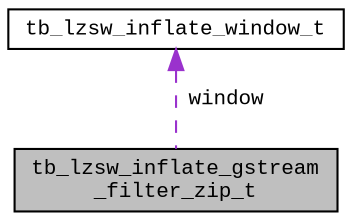 digraph "tb_lzsw_inflate_gstream_filter_zip_t"
{
  edge [fontname="CourierNew",fontsize="10",labelfontname="CourierNew",labelfontsize="10"];
  node [fontname="CourierNew",fontsize="10",shape=record];
  Node1 [label="tb_lzsw_inflate_gstream\l_filter_zip_t",height=0.2,width=0.4,color="black", fillcolor="grey75", style="filled" fontcolor="black"];
  Node2 -> Node1 [dir="back",color="darkorchid3",fontsize="10",style="dashed",label=" window" ,fontname="CourierNew"];
  Node2 [label="tb_lzsw_inflate_window_t",height=0.2,width=0.4,color="black", fillcolor="white", style="filled",URL="$de/d70/structtb__lzsw__inflate__window__t.html"];
}
